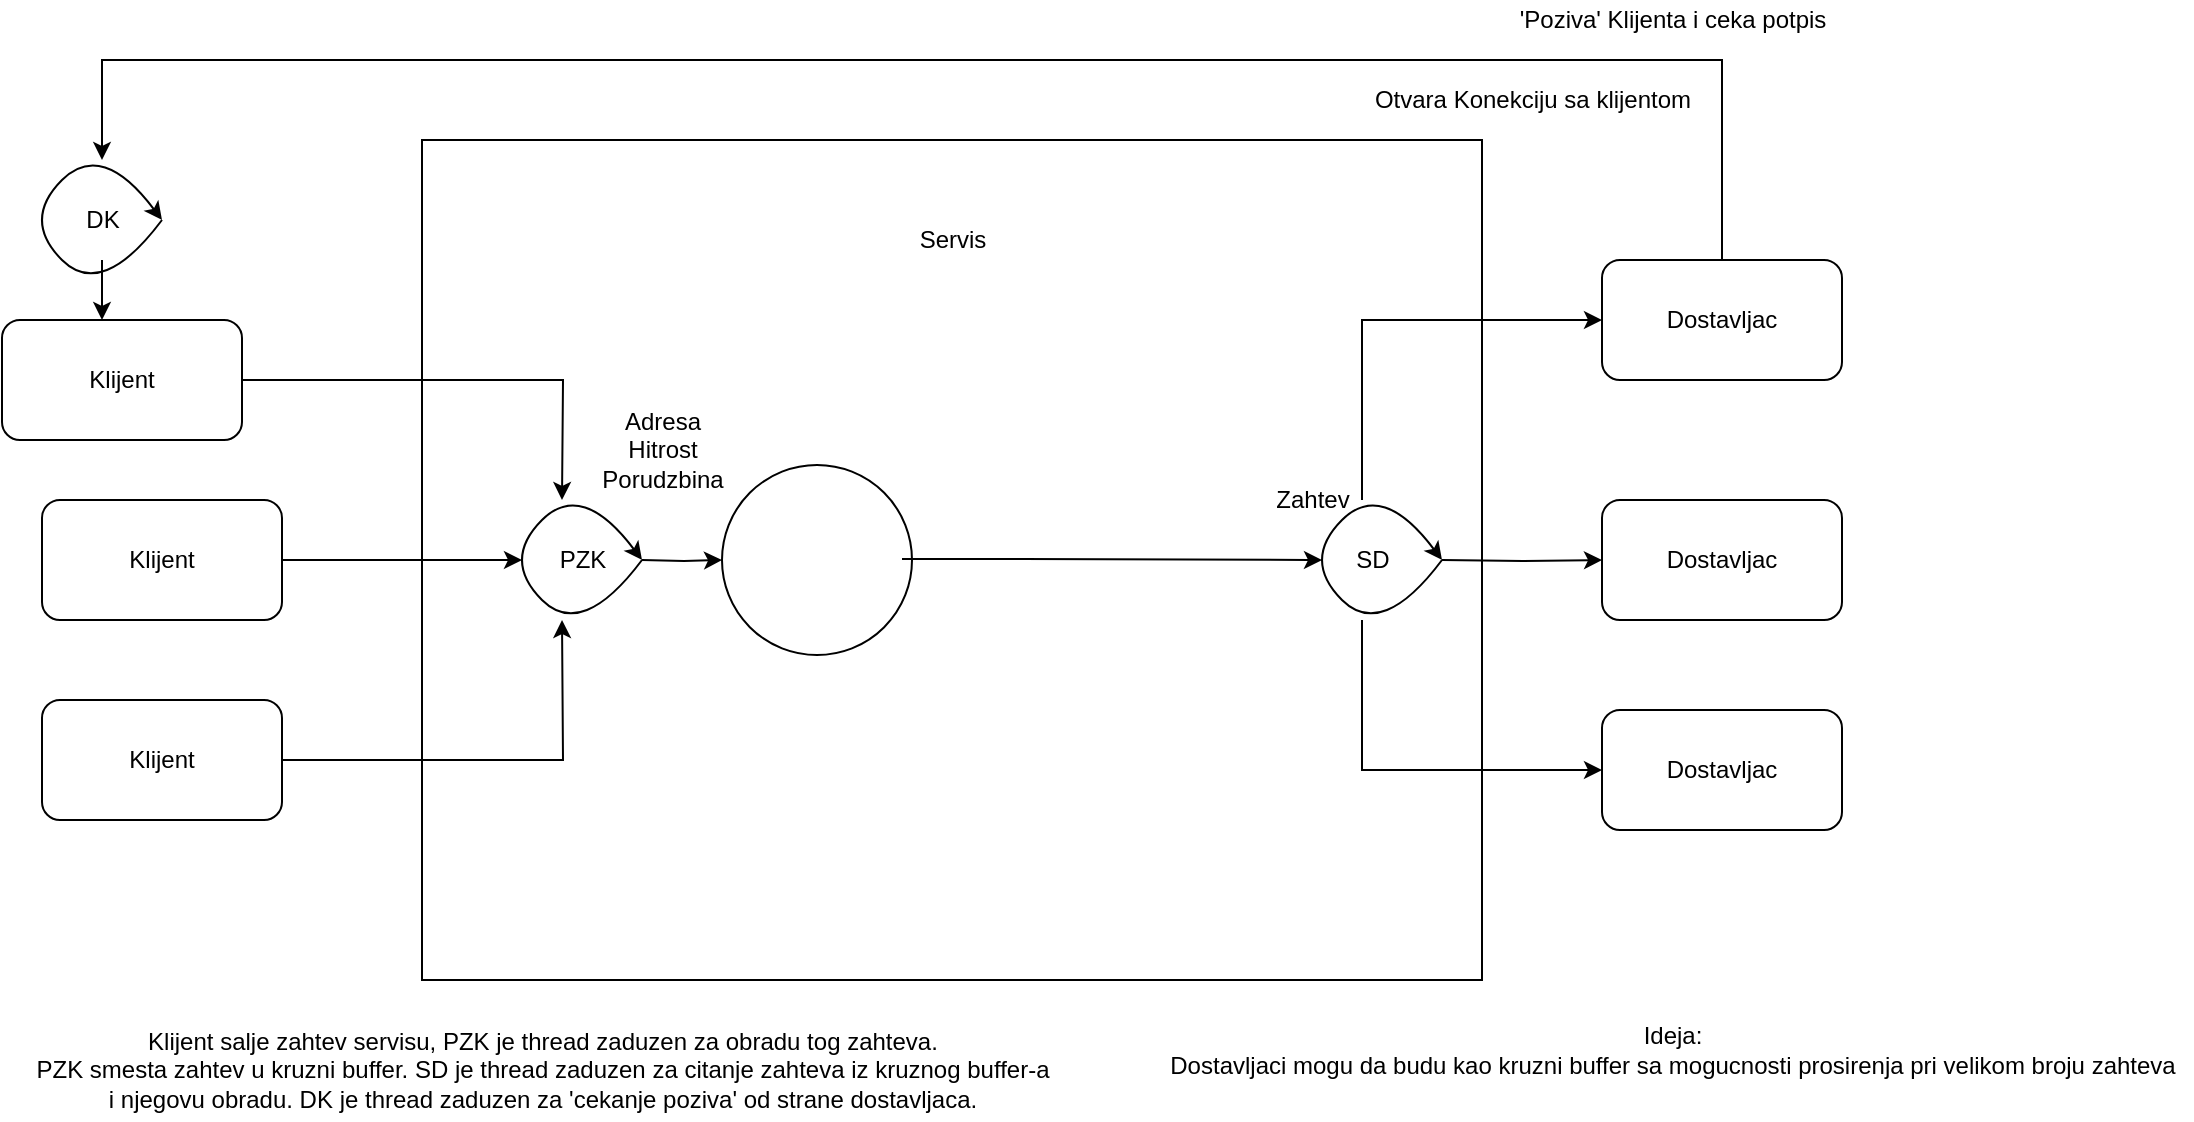 <mxfile version="15.9.4" type="device"><diagram id="tPFxyxVbntzEI9rLIxIL" name="Page-1"><mxGraphModel dx="1038" dy="585" grid="1" gridSize="10" guides="1" tooltips="1" connect="1" arrows="1" fold="1" page="1" pageScale="1" pageWidth="2336" pageHeight="1654" math="0" shadow="0"><root><mxCell id="0"/><mxCell id="1" parent="0"/><mxCell id="TYirh89MnkQ8_wmGeiUa-30" value="" style="rounded=0;whiteSpace=wrap;html=1;fillColor=none;" vertex="1" parent="1"><mxGeometry x="260" y="100" width="530" height="420" as="geometry"/></mxCell><mxCell id="TYirh89MnkQ8_wmGeiUa-2" value="" style="ellipse;whiteSpace=wrap;html=1;aspect=fixed;" vertex="1" parent="1"><mxGeometry x="410" y="262.5" width="95" height="95" as="geometry"/></mxCell><mxCell id="TYirh89MnkQ8_wmGeiUa-8" style="edgeStyle=orthogonalEdgeStyle;rounded=0;orthogonalLoop=1;jettySize=auto;html=1;exitX=1;exitY=0.5;exitDx=0;exitDy=0;" edge="1" parent="1" source="TYirh89MnkQ8_wmGeiUa-4"><mxGeometry relative="1" as="geometry"><mxPoint x="330" y="280" as="targetPoint"/></mxGeometry></mxCell><mxCell id="TYirh89MnkQ8_wmGeiUa-4" value="Klijent" style="rounded=1;whiteSpace=wrap;html=1;" vertex="1" parent="1"><mxGeometry x="50" y="190" width="120" height="60" as="geometry"/></mxCell><mxCell id="TYirh89MnkQ8_wmGeiUa-9" style="edgeStyle=orthogonalEdgeStyle;rounded=0;orthogonalLoop=1;jettySize=auto;html=1;exitX=1;exitY=0.5;exitDx=0;exitDy=0;" edge="1" parent="1" source="TYirh89MnkQ8_wmGeiUa-5"><mxGeometry relative="1" as="geometry"><mxPoint x="310" y="310" as="targetPoint"/></mxGeometry></mxCell><mxCell id="TYirh89MnkQ8_wmGeiUa-5" value="Klijent" style="rounded=1;whiteSpace=wrap;html=1;" vertex="1" parent="1"><mxGeometry x="70" y="280" width="120" height="60" as="geometry"/></mxCell><mxCell id="TYirh89MnkQ8_wmGeiUa-10" style="edgeStyle=orthogonalEdgeStyle;rounded=0;orthogonalLoop=1;jettySize=auto;html=1;exitX=1;exitY=0.5;exitDx=0;exitDy=0;" edge="1" parent="1" source="TYirh89MnkQ8_wmGeiUa-6"><mxGeometry relative="1" as="geometry"><mxPoint x="330" y="340" as="targetPoint"/></mxGeometry></mxCell><mxCell id="TYirh89MnkQ8_wmGeiUa-6" value="Klijent" style="rounded=1;whiteSpace=wrap;html=1;" vertex="1" parent="1"><mxGeometry x="70" y="380" width="120" height="60" as="geometry"/></mxCell><mxCell id="TYirh89MnkQ8_wmGeiUa-7" value="" style="curved=1;endArrow=classic;html=1;rounded=0;" edge="1" parent="1"><mxGeometry width="50" height="50" relative="1" as="geometry"><mxPoint x="370" y="310" as="sourcePoint"/><mxPoint x="370" y="310" as="targetPoint"/><Array as="points"><mxPoint x="340" y="350"/><mxPoint x="300" y="310"/><mxPoint x="340" y="270"/></Array></mxGeometry></mxCell><mxCell id="TYirh89MnkQ8_wmGeiUa-11" style="edgeStyle=orthogonalEdgeStyle;rounded=0;orthogonalLoop=1;jettySize=auto;html=1;exitX=1;exitY=0.5;exitDx=0;exitDy=0;" edge="1" parent="1" target="TYirh89MnkQ8_wmGeiUa-2"><mxGeometry relative="1" as="geometry"><mxPoint x="510" y="380" as="targetPoint"/><mxPoint x="370" y="310" as="sourcePoint"/></mxGeometry></mxCell><mxCell id="TYirh89MnkQ8_wmGeiUa-12" value="" style="curved=1;endArrow=classic;html=1;rounded=0;" edge="1" parent="1"><mxGeometry width="50" height="50" relative="1" as="geometry"><mxPoint x="770" y="310" as="sourcePoint"/><mxPoint x="770" y="310" as="targetPoint"/><Array as="points"><mxPoint x="740" y="350"/><mxPoint x="700" y="310"/><mxPoint x="740" y="270"/></Array></mxGeometry></mxCell><mxCell id="TYirh89MnkQ8_wmGeiUa-27" style="edgeStyle=orthogonalEdgeStyle;rounded=0;orthogonalLoop=1;jettySize=auto;html=1;exitX=0.5;exitY=0;exitDx=0;exitDy=0;" edge="1" parent="1" source="TYirh89MnkQ8_wmGeiUa-14"><mxGeometry relative="1" as="geometry"><mxPoint x="100" y="110" as="targetPoint"/><Array as="points"><mxPoint x="910" y="60"/><mxPoint x="100" y="60"/></Array></mxGeometry></mxCell><mxCell id="TYirh89MnkQ8_wmGeiUa-14" value="Dostavljac" style="rounded=1;whiteSpace=wrap;html=1;" vertex="1" parent="1"><mxGeometry x="850" y="160" width="120" height="60" as="geometry"/></mxCell><mxCell id="TYirh89MnkQ8_wmGeiUa-15" style="edgeStyle=orthogonalEdgeStyle;rounded=0;orthogonalLoop=1;jettySize=auto;html=1;exitX=1;exitY=0.5;exitDx=0;exitDy=0;entryX=0;entryY=0.5;entryDx=0;entryDy=0;" edge="1" parent="1" target="TYirh89MnkQ8_wmGeiUa-14"><mxGeometry relative="1" as="geometry"><mxPoint x="870" y="350" as="targetPoint"/><mxPoint x="730" y="280" as="sourcePoint"/><Array as="points"><mxPoint x="730" y="190"/></Array></mxGeometry></mxCell><mxCell id="TYirh89MnkQ8_wmGeiUa-16" style="edgeStyle=orthogonalEdgeStyle;rounded=0;orthogonalLoop=1;jettySize=auto;html=1;entryX=0;entryY=0.5;entryDx=0;entryDy=0;" edge="1" parent="1" target="TYirh89MnkQ8_wmGeiUa-17"><mxGeometry relative="1" as="geometry"><mxPoint x="870" y="410" as="targetPoint"/><mxPoint x="770" y="310" as="sourcePoint"/></mxGeometry></mxCell><mxCell id="TYirh89MnkQ8_wmGeiUa-17" value="Dostavljac" style="rounded=1;whiteSpace=wrap;html=1;" vertex="1" parent="1"><mxGeometry x="850" y="280" width="120" height="60" as="geometry"/></mxCell><mxCell id="TYirh89MnkQ8_wmGeiUa-18" value="Dostavljac" style="rounded=1;whiteSpace=wrap;html=1;" vertex="1" parent="1"><mxGeometry x="850" y="385" width="120" height="60" as="geometry"/></mxCell><mxCell id="TYirh89MnkQ8_wmGeiUa-19" style="edgeStyle=orthogonalEdgeStyle;rounded=0;orthogonalLoop=1;jettySize=auto;html=1;entryX=0;entryY=0.5;entryDx=0;entryDy=0;" edge="1" parent="1" target="TYirh89MnkQ8_wmGeiUa-18"><mxGeometry relative="1" as="geometry"><mxPoint x="860" y="200" as="targetPoint"/><mxPoint x="730" y="340" as="sourcePoint"/><Array as="points"><mxPoint x="730" y="340"/><mxPoint x="730" y="415"/></Array></mxGeometry></mxCell><mxCell id="TYirh89MnkQ8_wmGeiUa-20" value="PZK" style="text;html=1;align=center;verticalAlign=middle;resizable=0;points=[];autosize=1;strokeColor=none;fillColor=none;" vertex="1" parent="1"><mxGeometry x="320" y="300" width="40" height="20" as="geometry"/></mxCell><mxCell id="TYirh89MnkQ8_wmGeiUa-21" value="Zahtev" style="text;html=1;align=center;verticalAlign=middle;resizable=0;points=[];autosize=1;strokeColor=none;fillColor=none;" vertex="1" parent="1"><mxGeometry x="680" y="270" width="50" height="20" as="geometry"/></mxCell><mxCell id="TYirh89MnkQ8_wmGeiUa-23" value="Otvara Konekciju sa klijentom" style="text;html=1;align=center;verticalAlign=middle;resizable=0;points=[];autosize=1;strokeColor=none;fillColor=none;" vertex="1" parent="1"><mxGeometry x="730" y="70" width="170" height="20" as="geometry"/></mxCell><mxCell id="TYirh89MnkQ8_wmGeiUa-24" value="Adresa&lt;br&gt;Hitrost&lt;br&gt;Porudzbina" style="text;html=1;align=center;verticalAlign=middle;resizable=0;points=[];autosize=1;strokeColor=none;fillColor=none;" vertex="1" parent="1"><mxGeometry x="340" y="230" width="80" height="50" as="geometry"/></mxCell><mxCell id="TYirh89MnkQ8_wmGeiUa-25" value="" style="curved=1;endArrow=classic;html=1;rounded=0;" edge="1" parent="1"><mxGeometry width="50" height="50" relative="1" as="geometry"><mxPoint x="130" y="140" as="sourcePoint"/><mxPoint x="130" y="140" as="targetPoint"/><Array as="points"><mxPoint x="100" y="180"/><mxPoint x="60" y="140"/><mxPoint x="100" y="100"/></Array></mxGeometry></mxCell><mxCell id="TYirh89MnkQ8_wmGeiUa-28" style="edgeStyle=orthogonalEdgeStyle;rounded=0;orthogonalLoop=1;jettySize=auto;html=1;" edge="1" parent="1"><mxGeometry relative="1" as="geometry"><mxPoint x="100" y="190" as="targetPoint"/><mxPoint x="100" y="160" as="sourcePoint"/></mxGeometry></mxCell><mxCell id="TYirh89MnkQ8_wmGeiUa-29" value="DK" style="text;html=1;align=center;verticalAlign=middle;resizable=0;points=[];autosize=1;strokeColor=none;fillColor=none;" vertex="1" parent="1"><mxGeometry x="85" y="130" width="30" height="20" as="geometry"/></mxCell><mxCell id="TYirh89MnkQ8_wmGeiUa-31" value="Servis" style="text;html=1;align=center;verticalAlign=middle;resizable=0;points=[];autosize=1;strokeColor=none;fillColor=none;" vertex="1" parent="1"><mxGeometry x="500" y="140" width="50" height="20" as="geometry"/></mxCell><mxCell id="TYirh89MnkQ8_wmGeiUa-34" style="edgeStyle=orthogonalEdgeStyle;rounded=0;orthogonalLoop=1;jettySize=auto;html=1;" edge="1" parent="1"><mxGeometry relative="1" as="geometry"><mxPoint x="710" y="310" as="targetPoint"/><mxPoint x="500" y="309.5" as="sourcePoint"/><Array as="points"><mxPoint x="560" y="310"/><mxPoint x="560" y="310"/></Array></mxGeometry></mxCell><mxCell id="TYirh89MnkQ8_wmGeiUa-36" value="SD" style="text;html=1;align=center;verticalAlign=middle;resizable=0;points=[];autosize=1;strokeColor=none;fillColor=none;" vertex="1" parent="1"><mxGeometry x="720" y="300" width="30" height="20" as="geometry"/></mxCell><mxCell id="TYirh89MnkQ8_wmGeiUa-37" value="Klijent salje zahtev servisu, PZK je thread zaduzen za obradu tog zahteva.&lt;br&gt;PZK smesta zahtev u kruzni buffer. SD je thread zaduzen za citanje zahteva iz kruznog buffer-a&lt;br&gt;i njegovu obradu. DK je thread zaduzen za 'cekanje poziva' od strane dostavljaca." style="text;html=1;align=center;verticalAlign=middle;resizable=0;points=[];autosize=1;strokeColor=none;fillColor=none;" vertex="1" parent="1"><mxGeometry x="60" y="540" width="520" height="50" as="geometry"/></mxCell><mxCell id="TYirh89MnkQ8_wmGeiUa-38" value="'Poziva' Klijenta i ceka potpis" style="text;html=1;align=center;verticalAlign=middle;resizable=0;points=[];autosize=1;strokeColor=none;fillColor=none;" vertex="1" parent="1"><mxGeometry x="800" y="30" width="170" height="20" as="geometry"/></mxCell><mxCell id="TYirh89MnkQ8_wmGeiUa-39" value="Ideja:&lt;br&gt;Dostavljaci mogu da budu kao kruzni buffer sa mogucnosti prosirenja pri velikom broju zahteva" style="text;html=1;align=center;verticalAlign=middle;resizable=0;points=[];autosize=1;strokeColor=none;fillColor=none;" vertex="1" parent="1"><mxGeometry x="625" y="540" width="520" height="30" as="geometry"/></mxCell></root></mxGraphModel></diagram></mxfile>